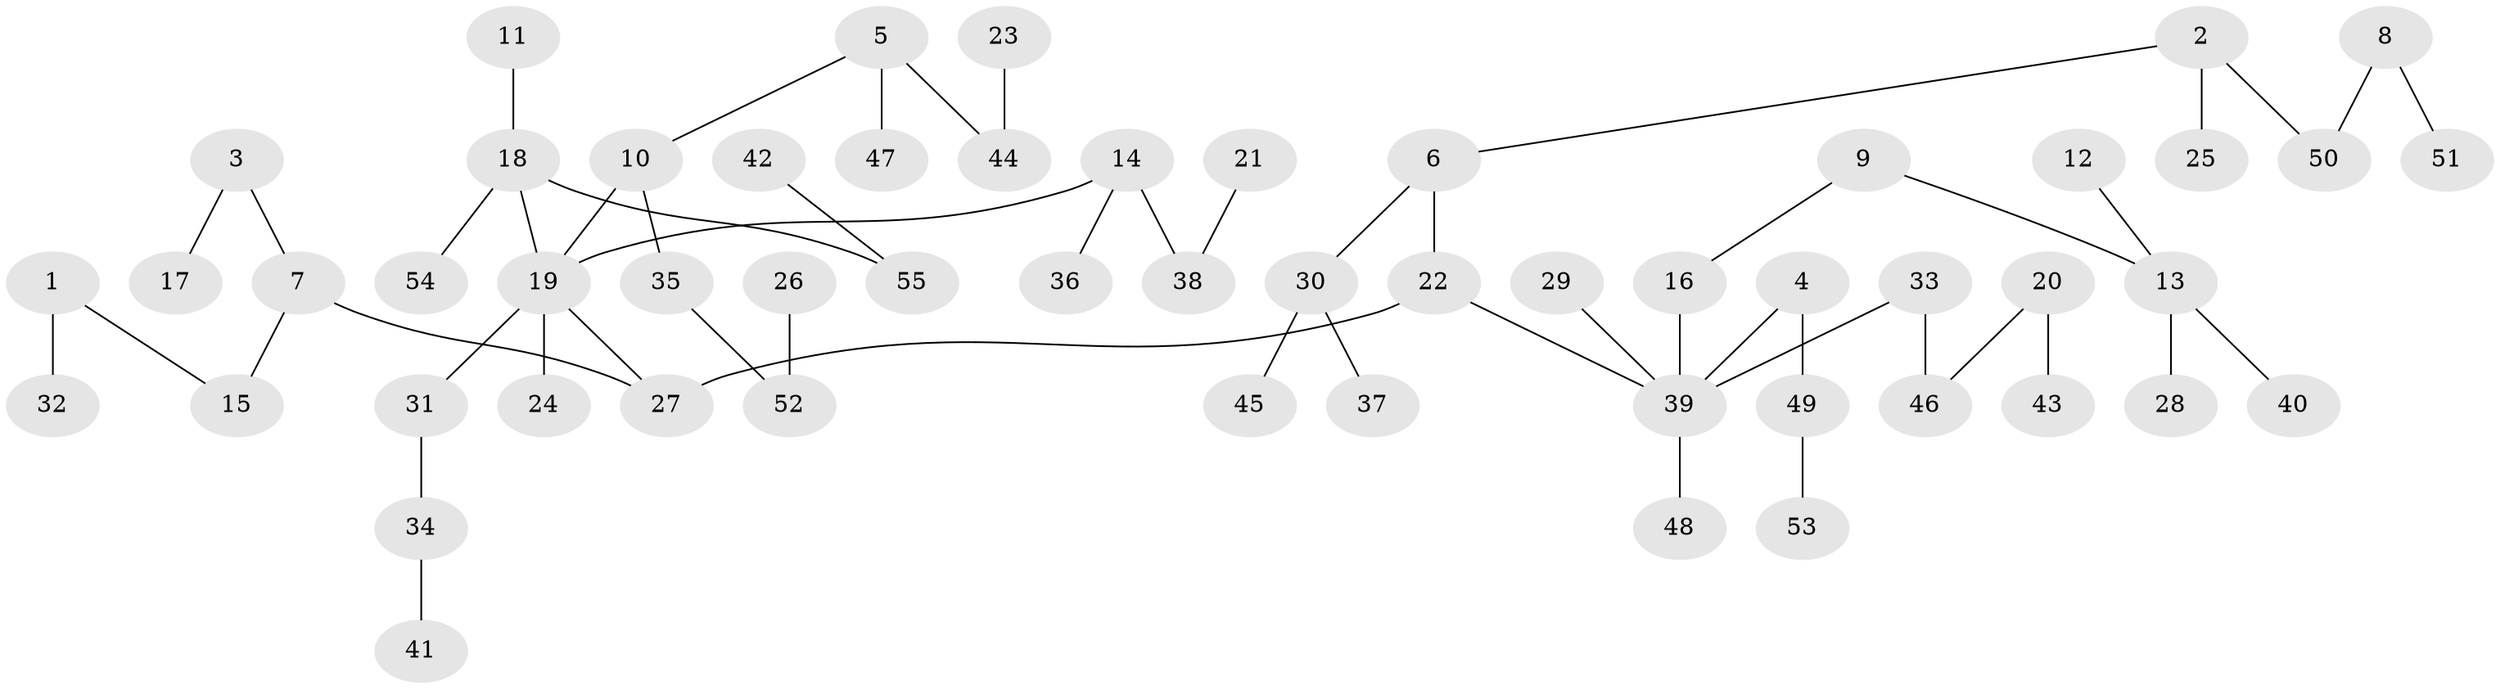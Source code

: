 // original degree distribution, {2: 0.20909090909090908, 3: 0.16363636363636364, 4: 0.1, 7: 0.01818181818181818, 1: 0.5, 5: 0.00909090909090909}
// Generated by graph-tools (version 1.1) at 2025/37/03/04/25 23:37:23]
// undirected, 55 vertices, 54 edges
graph export_dot {
  node [color=gray90,style=filled];
  1;
  2;
  3;
  4;
  5;
  6;
  7;
  8;
  9;
  10;
  11;
  12;
  13;
  14;
  15;
  16;
  17;
  18;
  19;
  20;
  21;
  22;
  23;
  24;
  25;
  26;
  27;
  28;
  29;
  30;
  31;
  32;
  33;
  34;
  35;
  36;
  37;
  38;
  39;
  40;
  41;
  42;
  43;
  44;
  45;
  46;
  47;
  48;
  49;
  50;
  51;
  52;
  53;
  54;
  55;
  1 -- 15 [weight=1.0];
  1 -- 32 [weight=1.0];
  2 -- 6 [weight=1.0];
  2 -- 25 [weight=1.0];
  2 -- 50 [weight=1.0];
  3 -- 7 [weight=1.0];
  3 -- 17 [weight=1.0];
  4 -- 39 [weight=1.0];
  4 -- 49 [weight=1.0];
  5 -- 10 [weight=1.0];
  5 -- 44 [weight=1.0];
  5 -- 47 [weight=1.0];
  6 -- 22 [weight=1.0];
  6 -- 30 [weight=1.0];
  7 -- 15 [weight=1.0];
  7 -- 27 [weight=1.0];
  8 -- 50 [weight=1.0];
  8 -- 51 [weight=1.0];
  9 -- 13 [weight=1.0];
  9 -- 16 [weight=1.0];
  10 -- 19 [weight=1.0];
  10 -- 35 [weight=1.0];
  11 -- 18 [weight=1.0];
  12 -- 13 [weight=1.0];
  13 -- 28 [weight=1.0];
  13 -- 40 [weight=1.0];
  14 -- 19 [weight=1.0];
  14 -- 36 [weight=1.0];
  14 -- 38 [weight=1.0];
  16 -- 39 [weight=1.0];
  18 -- 19 [weight=1.0];
  18 -- 54 [weight=1.0];
  18 -- 55 [weight=1.0];
  19 -- 24 [weight=1.0];
  19 -- 27 [weight=1.0];
  19 -- 31 [weight=1.0];
  20 -- 43 [weight=1.0];
  20 -- 46 [weight=1.0];
  21 -- 38 [weight=1.0];
  22 -- 27 [weight=1.0];
  22 -- 39 [weight=1.0];
  23 -- 44 [weight=1.0];
  26 -- 52 [weight=1.0];
  29 -- 39 [weight=1.0];
  30 -- 37 [weight=1.0];
  30 -- 45 [weight=1.0];
  31 -- 34 [weight=1.0];
  33 -- 39 [weight=1.0];
  33 -- 46 [weight=1.0];
  34 -- 41 [weight=1.0];
  35 -- 52 [weight=1.0];
  39 -- 48 [weight=1.0];
  42 -- 55 [weight=1.0];
  49 -- 53 [weight=1.0];
}
